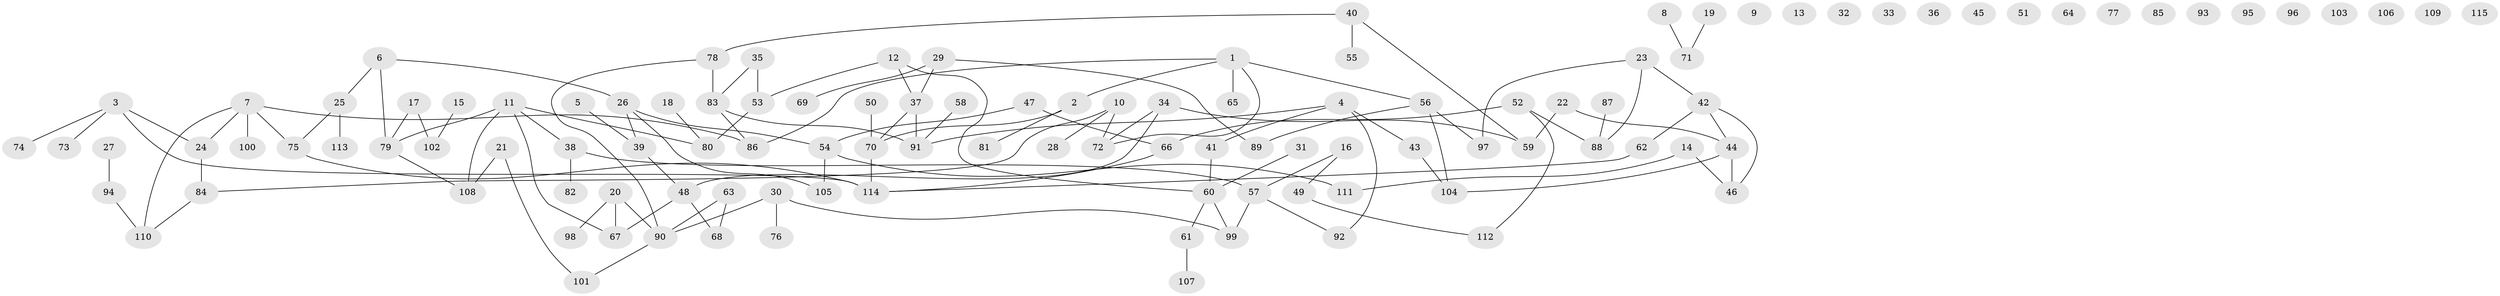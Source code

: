 // coarse degree distribution, {7: 0.014492753623188406, 3: 0.15942028985507245, 5: 0.07246376811594203, 1: 0.21739130434782608, 4: 0.10144927536231885, 6: 0.043478260869565216, 0: 0.2463768115942029, 8: 0.014492753623188406, 2: 0.13043478260869565}
// Generated by graph-tools (version 1.1) at 2025/16/03/04/25 18:16:42]
// undirected, 115 vertices, 125 edges
graph export_dot {
graph [start="1"]
  node [color=gray90,style=filled];
  1;
  2;
  3;
  4;
  5;
  6;
  7;
  8;
  9;
  10;
  11;
  12;
  13;
  14;
  15;
  16;
  17;
  18;
  19;
  20;
  21;
  22;
  23;
  24;
  25;
  26;
  27;
  28;
  29;
  30;
  31;
  32;
  33;
  34;
  35;
  36;
  37;
  38;
  39;
  40;
  41;
  42;
  43;
  44;
  45;
  46;
  47;
  48;
  49;
  50;
  51;
  52;
  53;
  54;
  55;
  56;
  57;
  58;
  59;
  60;
  61;
  62;
  63;
  64;
  65;
  66;
  67;
  68;
  69;
  70;
  71;
  72;
  73;
  74;
  75;
  76;
  77;
  78;
  79;
  80;
  81;
  82;
  83;
  84;
  85;
  86;
  87;
  88;
  89;
  90;
  91;
  92;
  93;
  94;
  95;
  96;
  97;
  98;
  99;
  100;
  101;
  102;
  103;
  104;
  105;
  106;
  107;
  108;
  109;
  110;
  111;
  112;
  113;
  114;
  115;
  1 -- 2;
  1 -- 56;
  1 -- 65;
  1 -- 72;
  1 -- 86;
  2 -- 70;
  2 -- 81;
  3 -- 24;
  3 -- 73;
  3 -- 74;
  3 -- 114;
  4 -- 41;
  4 -- 43;
  4 -- 91;
  4 -- 92;
  5 -- 39;
  6 -- 25;
  6 -- 26;
  6 -- 79;
  7 -- 24;
  7 -- 75;
  7 -- 86;
  7 -- 100;
  7 -- 110;
  8 -- 71;
  10 -- 28;
  10 -- 72;
  10 -- 84;
  11 -- 38;
  11 -- 67;
  11 -- 79;
  11 -- 80;
  11 -- 108;
  12 -- 37;
  12 -- 53;
  12 -- 60;
  14 -- 46;
  14 -- 111;
  15 -- 102;
  16 -- 49;
  16 -- 57;
  17 -- 79;
  17 -- 102;
  18 -- 80;
  19 -- 71;
  20 -- 67;
  20 -- 90;
  20 -- 98;
  21 -- 101;
  21 -- 108;
  22 -- 44;
  22 -- 59;
  23 -- 42;
  23 -- 88;
  23 -- 97;
  24 -- 84;
  25 -- 75;
  25 -- 113;
  26 -- 39;
  26 -- 54;
  26 -- 105;
  27 -- 94;
  29 -- 37;
  29 -- 69;
  29 -- 89;
  30 -- 76;
  30 -- 90;
  30 -- 99;
  31 -- 60;
  34 -- 48;
  34 -- 59;
  34 -- 72;
  35 -- 53;
  35 -- 83;
  37 -- 70;
  37 -- 91;
  38 -- 57;
  38 -- 82;
  39 -- 48;
  40 -- 55;
  40 -- 59;
  40 -- 78;
  41 -- 60;
  42 -- 44;
  42 -- 46;
  42 -- 62;
  43 -- 104;
  44 -- 46;
  44 -- 104;
  47 -- 54;
  47 -- 66;
  48 -- 67;
  48 -- 68;
  49 -- 112;
  50 -- 70;
  52 -- 66;
  52 -- 88;
  52 -- 112;
  53 -- 80;
  54 -- 105;
  54 -- 111;
  56 -- 89;
  56 -- 97;
  56 -- 104;
  57 -- 92;
  57 -- 99;
  58 -- 91;
  60 -- 61;
  60 -- 99;
  61 -- 107;
  62 -- 114;
  63 -- 68;
  63 -- 90;
  66 -- 114;
  70 -- 114;
  75 -- 114;
  78 -- 83;
  78 -- 90;
  79 -- 108;
  83 -- 86;
  83 -- 91;
  84 -- 110;
  87 -- 88;
  90 -- 101;
  94 -- 110;
}
